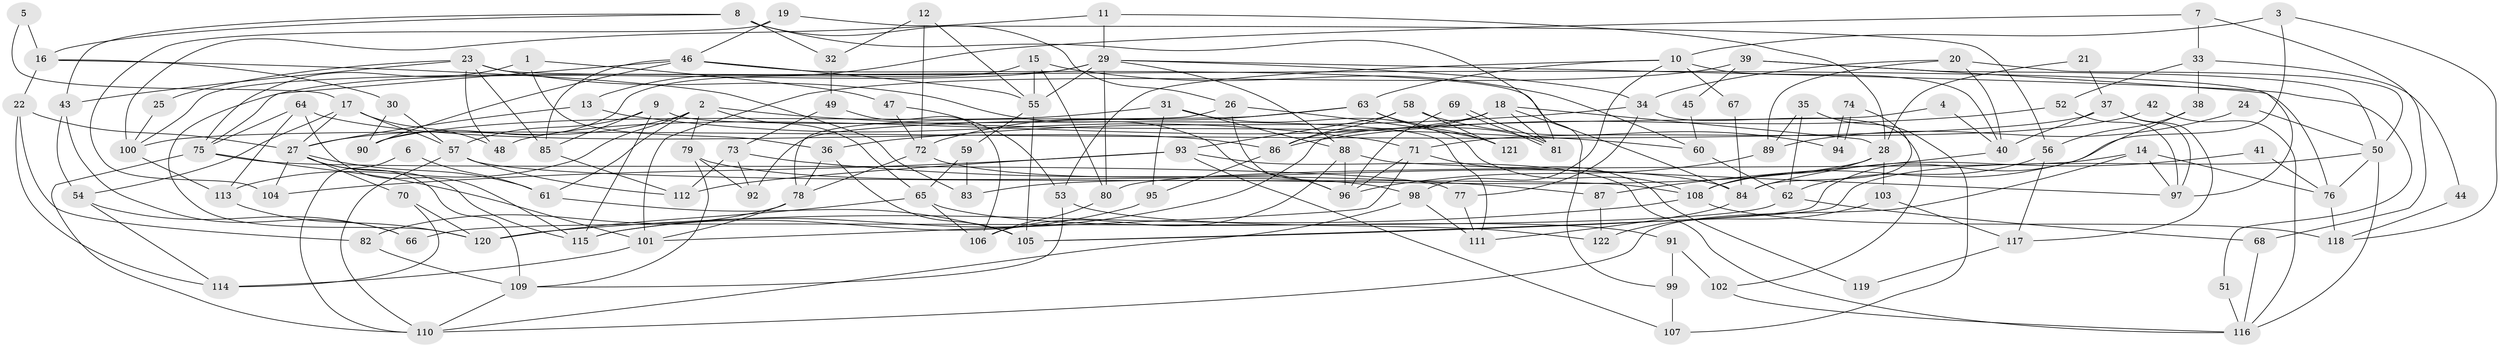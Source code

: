 // Generated by graph-tools (version 1.1) at 2025/50/03/09/25 03:50:01]
// undirected, 122 vertices, 244 edges
graph export_dot {
graph [start="1"]
  node [color=gray90,style=filled];
  1;
  2;
  3;
  4;
  5;
  6;
  7;
  8;
  9;
  10;
  11;
  12;
  13;
  14;
  15;
  16;
  17;
  18;
  19;
  20;
  21;
  22;
  23;
  24;
  25;
  26;
  27;
  28;
  29;
  30;
  31;
  32;
  33;
  34;
  35;
  36;
  37;
  38;
  39;
  40;
  41;
  42;
  43;
  44;
  45;
  46;
  47;
  48;
  49;
  50;
  51;
  52;
  53;
  54;
  55;
  56;
  57;
  58;
  59;
  60;
  61;
  62;
  63;
  64;
  65;
  66;
  67;
  68;
  69;
  70;
  71;
  72;
  73;
  74;
  75;
  76;
  77;
  78;
  79;
  80;
  81;
  82;
  83;
  84;
  85;
  86;
  87;
  88;
  89;
  90;
  91;
  92;
  93;
  94;
  95;
  96;
  97;
  98;
  99;
  100;
  101;
  102;
  103;
  104;
  105;
  106;
  107;
  108;
  109;
  110;
  111;
  112;
  113;
  114;
  115;
  116;
  117;
  118;
  119;
  120;
  121;
  122;
  1 -- 75;
  1 -- 36;
  1 -- 47;
  2 -- 27;
  2 -- 113;
  2 -- 60;
  2 -- 61;
  2 -- 65;
  2 -- 79;
  3 -- 118;
  3 -- 108;
  3 -- 10;
  4 -- 40;
  4 -- 115;
  5 -- 17;
  5 -- 16;
  6 -- 110;
  6 -- 61;
  7 -- 33;
  7 -- 13;
  7 -- 68;
  8 -- 16;
  8 -- 26;
  8 -- 32;
  8 -- 43;
  8 -- 81;
  9 -- 57;
  9 -- 85;
  9 -- 111;
  9 -- 115;
  10 -- 63;
  10 -- 40;
  10 -- 53;
  10 -- 67;
  10 -- 98;
  11 -- 100;
  11 -- 29;
  11 -- 28;
  12 -- 72;
  12 -- 55;
  12 -- 32;
  13 -- 27;
  13 -- 71;
  14 -- 97;
  14 -- 80;
  14 -- 76;
  14 -- 110;
  15 -- 55;
  15 -- 80;
  15 -- 60;
  15 -- 90;
  16 -- 22;
  16 -- 30;
  16 -- 83;
  17 -- 54;
  17 -- 48;
  17 -- 27;
  17 -- 57;
  18 -- 81;
  18 -- 28;
  18 -- 48;
  18 -- 84;
  18 -- 86;
  19 -- 46;
  19 -- 104;
  19 -- 56;
  20 -- 40;
  20 -- 34;
  20 -- 50;
  20 -- 89;
  21 -- 37;
  21 -- 28;
  22 -- 114;
  22 -- 27;
  22 -- 82;
  23 -- 96;
  23 -- 43;
  23 -- 25;
  23 -- 48;
  23 -- 76;
  23 -- 85;
  24 -- 50;
  24 -- 89;
  25 -- 100;
  26 -- 121;
  26 -- 78;
  26 -- 96;
  27 -- 109;
  27 -- 61;
  27 -- 70;
  27 -- 104;
  27 -- 115;
  28 -- 108;
  28 -- 83;
  28 -- 103;
  29 -- 55;
  29 -- 34;
  29 -- 51;
  29 -- 80;
  29 -- 88;
  29 -- 100;
  29 -- 120;
  30 -- 90;
  30 -- 57;
  31 -- 88;
  31 -- 95;
  31 -- 90;
  31 -- 108;
  32 -- 49;
  33 -- 52;
  33 -- 38;
  33 -- 44;
  34 -- 77;
  34 -- 36;
  34 -- 102;
  35 -- 62;
  35 -- 89;
  35 -- 107;
  36 -- 105;
  36 -- 78;
  37 -- 40;
  37 -- 100;
  37 -- 97;
  37 -- 117;
  38 -- 56;
  38 -- 105;
  39 -- 50;
  39 -- 101;
  39 -- 45;
  39 -- 97;
  40 -- 87;
  41 -- 84;
  41 -- 76;
  42 -- 116;
  42 -- 71;
  43 -- 54;
  43 -- 66;
  44 -- 118;
  45 -- 60;
  46 -- 55;
  46 -- 90;
  46 -- 75;
  46 -- 85;
  46 -- 99;
  47 -- 53;
  47 -- 72;
  49 -- 106;
  49 -- 73;
  50 -- 76;
  50 -- 105;
  50 -- 116;
  51 -- 116;
  52 -- 86;
  52 -- 97;
  53 -- 109;
  53 -- 122;
  54 -- 66;
  54 -- 114;
  55 -- 59;
  55 -- 105;
  56 -- 62;
  56 -- 117;
  57 -- 110;
  57 -- 108;
  57 -- 112;
  58 -- 93;
  58 -- 86;
  58 -- 94;
  58 -- 121;
  59 -- 65;
  59 -- 83;
  60 -- 62;
  61 -- 105;
  62 -- 68;
  62 -- 66;
  63 -- 81;
  63 -- 92;
  63 -- 72;
  63 -- 121;
  64 -- 115;
  64 -- 75;
  64 -- 86;
  64 -- 113;
  65 -- 120;
  65 -- 91;
  65 -- 106;
  67 -- 84;
  68 -- 116;
  69 -- 96;
  69 -- 81;
  69 -- 81;
  70 -- 120;
  70 -- 114;
  71 -- 101;
  71 -- 96;
  71 -- 119;
  72 -- 78;
  72 -- 84;
  73 -- 112;
  73 -- 87;
  73 -- 92;
  74 -- 94;
  74 -- 94;
  74 -- 84;
  75 -- 110;
  75 -- 77;
  75 -- 101;
  76 -- 118;
  77 -- 111;
  78 -- 82;
  78 -- 101;
  79 -- 98;
  79 -- 92;
  79 -- 109;
  80 -- 106;
  82 -- 109;
  84 -- 111;
  85 -- 112;
  86 -- 95;
  87 -- 122;
  88 -- 97;
  88 -- 96;
  88 -- 106;
  89 -- 96;
  91 -- 99;
  91 -- 102;
  93 -- 116;
  93 -- 112;
  93 -- 104;
  93 -- 107;
  95 -- 115;
  98 -- 111;
  98 -- 110;
  99 -- 107;
  100 -- 113;
  101 -- 114;
  102 -- 116;
  103 -- 117;
  103 -- 122;
  108 -- 118;
  108 -- 120;
  109 -- 110;
  113 -- 120;
  117 -- 119;
}
